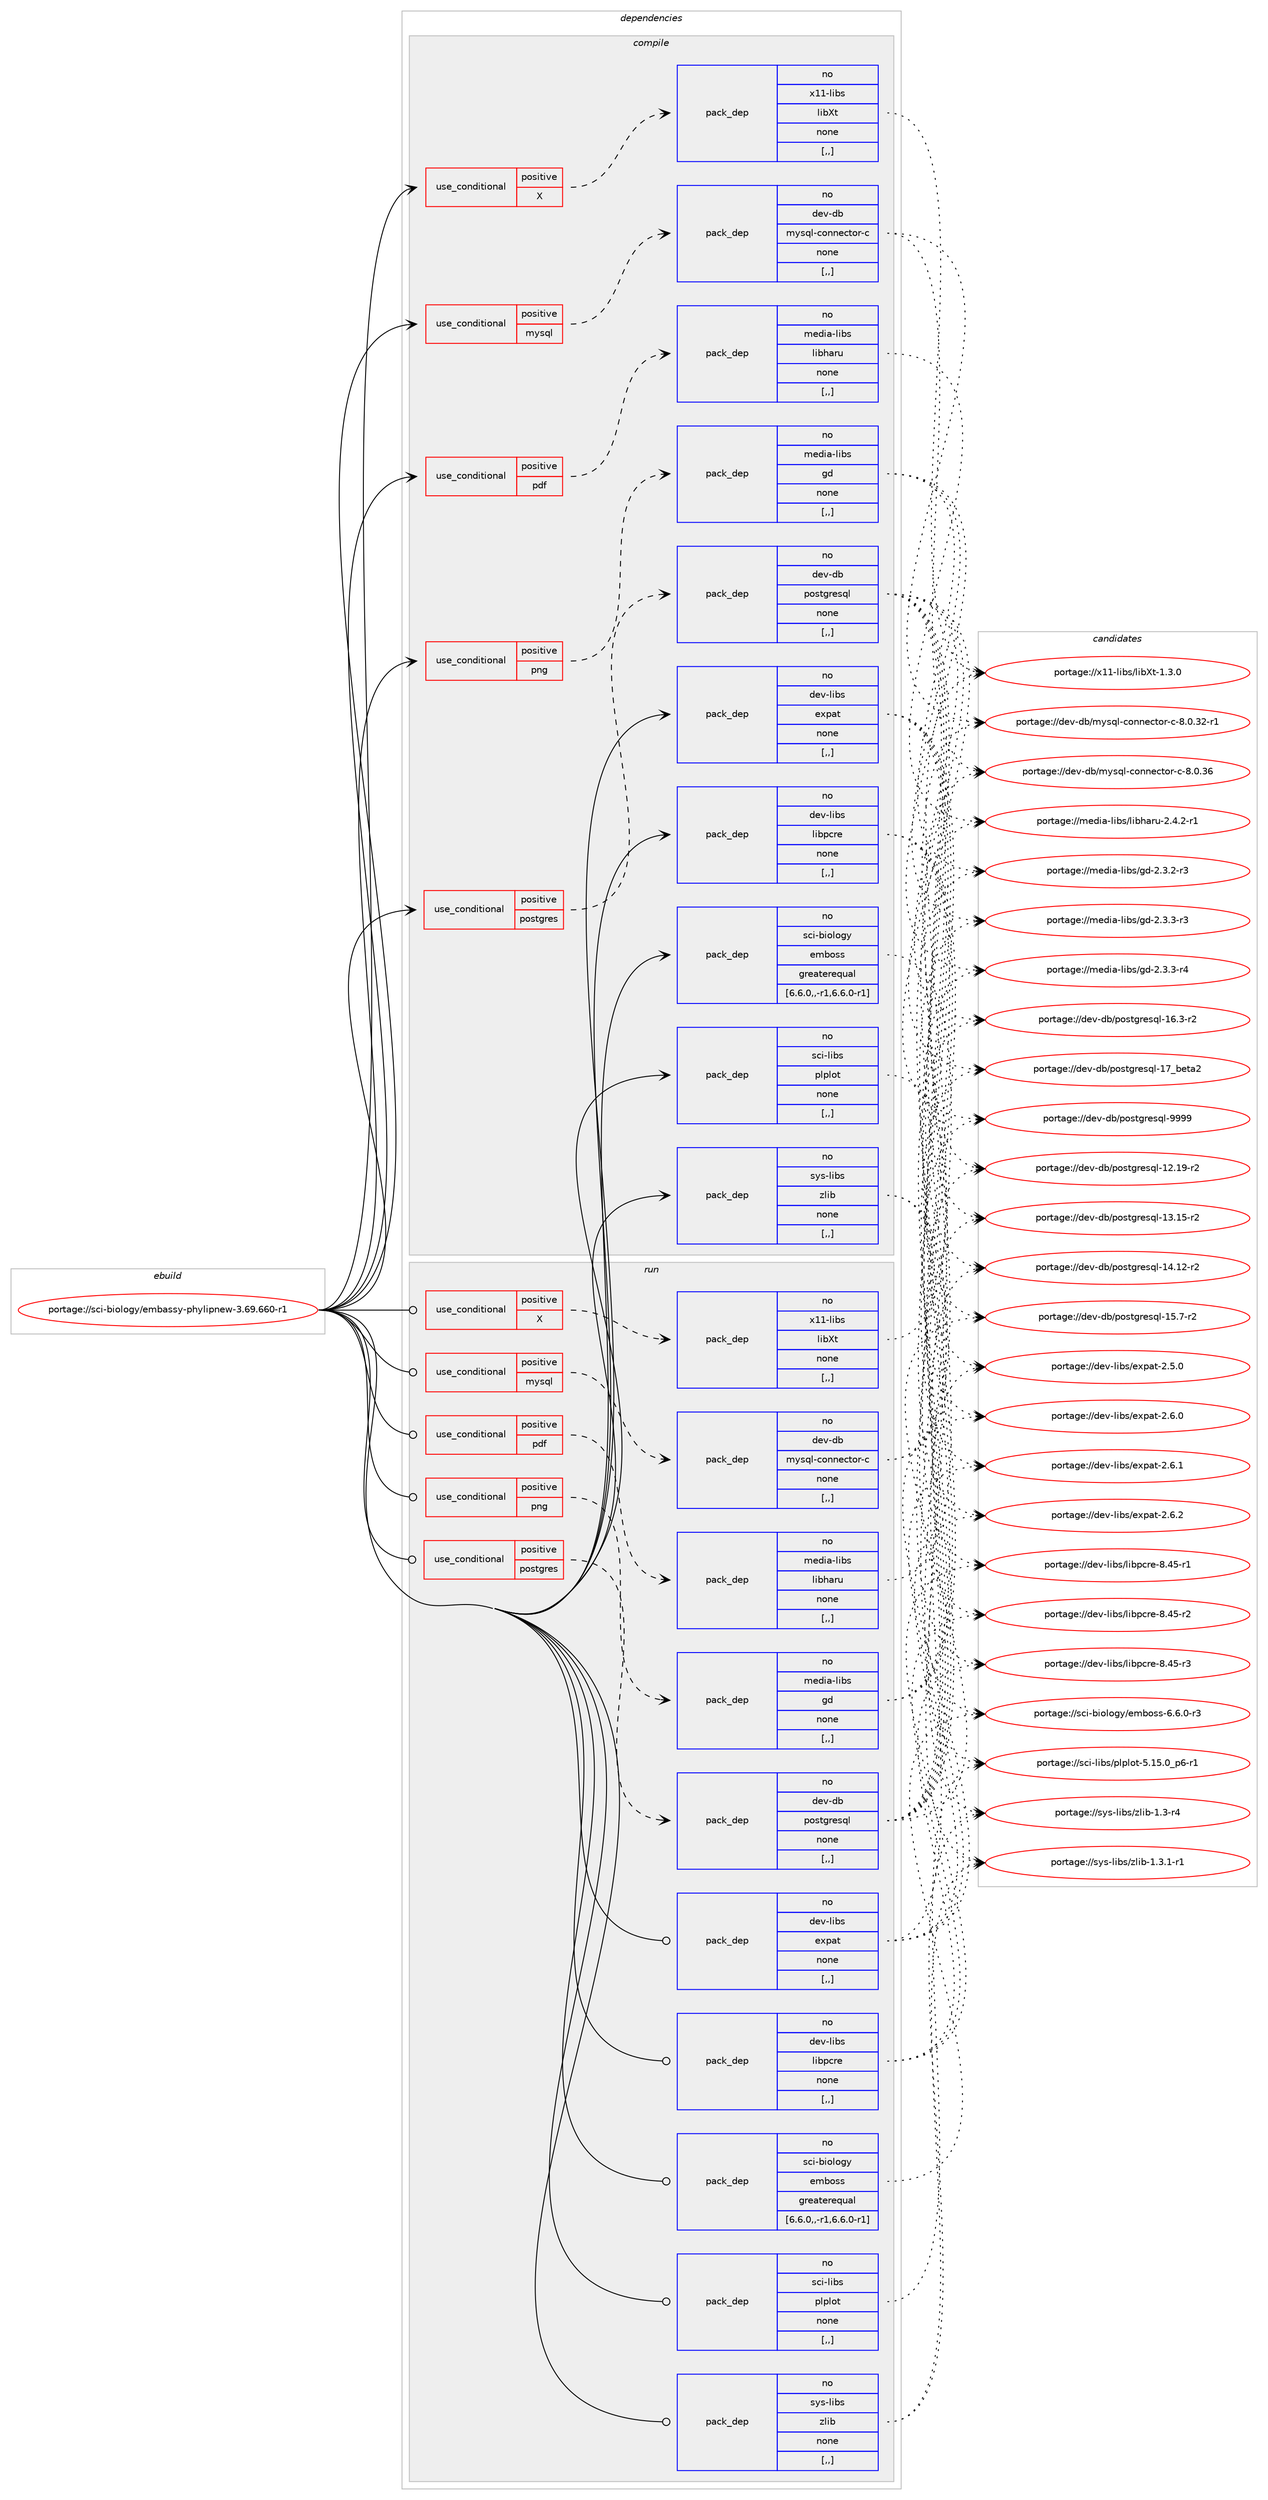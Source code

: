 digraph prolog {

# *************
# Graph options
# *************

newrank=true;
concentrate=true;
compound=true;
graph [rankdir=LR,fontname=Helvetica,fontsize=10,ranksep=1.5];#, ranksep=2.5, nodesep=0.2];
edge  [arrowhead=vee];
node  [fontname=Helvetica,fontsize=10];

# **********
# The ebuild
# **********

subgraph cluster_leftcol {
color=gray;
rank=same;
label=<<i>ebuild</i>>;
id [label="portage://sci-biology/embassy-phylipnew-3.69.660-r1", color=red, width=4, href="../sci-biology/embassy-phylipnew-3.69.660-r1.svg"];
}

# ****************
# The dependencies
# ****************

subgraph cluster_midcol {
color=gray;
label=<<i>dependencies</i>>;
subgraph cluster_compile {
fillcolor="#eeeeee";
style=filled;
label=<<i>compile</i>>;
subgraph cond101476 {
dependency383505 [label=<<TABLE BORDER="0" CELLBORDER="1" CELLSPACING="0" CELLPADDING="4"><TR><TD ROWSPAN="3" CELLPADDING="10">use_conditional</TD></TR><TR><TD>positive</TD></TR><TR><TD>X</TD></TR></TABLE>>, shape=none, color=red];
subgraph pack279278 {
dependency383506 [label=<<TABLE BORDER="0" CELLBORDER="1" CELLSPACING="0" CELLPADDING="4" WIDTH="220"><TR><TD ROWSPAN="6" CELLPADDING="30">pack_dep</TD></TR><TR><TD WIDTH="110">no</TD></TR><TR><TD>x11-libs</TD></TR><TR><TD>libXt</TD></TR><TR><TD>none</TD></TR><TR><TD>[,,]</TD></TR></TABLE>>, shape=none, color=blue];
}
dependency383505:e -> dependency383506:w [weight=20,style="dashed",arrowhead="vee"];
}
id:e -> dependency383505:w [weight=20,style="solid",arrowhead="vee"];
subgraph cond101477 {
dependency383507 [label=<<TABLE BORDER="0" CELLBORDER="1" CELLSPACING="0" CELLPADDING="4"><TR><TD ROWSPAN="3" CELLPADDING="10">use_conditional</TD></TR><TR><TD>positive</TD></TR><TR><TD>mysql</TD></TR></TABLE>>, shape=none, color=red];
subgraph pack279279 {
dependency383508 [label=<<TABLE BORDER="0" CELLBORDER="1" CELLSPACING="0" CELLPADDING="4" WIDTH="220"><TR><TD ROWSPAN="6" CELLPADDING="30">pack_dep</TD></TR><TR><TD WIDTH="110">no</TD></TR><TR><TD>dev-db</TD></TR><TR><TD>mysql-connector-c</TD></TR><TR><TD>none</TD></TR><TR><TD>[,,]</TD></TR></TABLE>>, shape=none, color=blue];
}
dependency383507:e -> dependency383508:w [weight=20,style="dashed",arrowhead="vee"];
}
id:e -> dependency383507:w [weight=20,style="solid",arrowhead="vee"];
subgraph cond101478 {
dependency383509 [label=<<TABLE BORDER="0" CELLBORDER="1" CELLSPACING="0" CELLPADDING="4"><TR><TD ROWSPAN="3" CELLPADDING="10">use_conditional</TD></TR><TR><TD>positive</TD></TR><TR><TD>pdf</TD></TR></TABLE>>, shape=none, color=red];
subgraph pack279280 {
dependency383510 [label=<<TABLE BORDER="0" CELLBORDER="1" CELLSPACING="0" CELLPADDING="4" WIDTH="220"><TR><TD ROWSPAN="6" CELLPADDING="30">pack_dep</TD></TR><TR><TD WIDTH="110">no</TD></TR><TR><TD>media-libs</TD></TR><TR><TD>libharu</TD></TR><TR><TD>none</TD></TR><TR><TD>[,,]</TD></TR></TABLE>>, shape=none, color=blue];
}
dependency383509:e -> dependency383510:w [weight=20,style="dashed",arrowhead="vee"];
}
id:e -> dependency383509:w [weight=20,style="solid",arrowhead="vee"];
subgraph cond101479 {
dependency383511 [label=<<TABLE BORDER="0" CELLBORDER="1" CELLSPACING="0" CELLPADDING="4"><TR><TD ROWSPAN="3" CELLPADDING="10">use_conditional</TD></TR><TR><TD>positive</TD></TR><TR><TD>png</TD></TR></TABLE>>, shape=none, color=red];
subgraph pack279281 {
dependency383512 [label=<<TABLE BORDER="0" CELLBORDER="1" CELLSPACING="0" CELLPADDING="4" WIDTH="220"><TR><TD ROWSPAN="6" CELLPADDING="30">pack_dep</TD></TR><TR><TD WIDTH="110">no</TD></TR><TR><TD>media-libs</TD></TR><TR><TD>gd</TD></TR><TR><TD>none</TD></TR><TR><TD>[,,]</TD></TR></TABLE>>, shape=none, color=blue];
}
dependency383511:e -> dependency383512:w [weight=20,style="dashed",arrowhead="vee"];
}
id:e -> dependency383511:w [weight=20,style="solid",arrowhead="vee"];
subgraph cond101480 {
dependency383513 [label=<<TABLE BORDER="0" CELLBORDER="1" CELLSPACING="0" CELLPADDING="4"><TR><TD ROWSPAN="3" CELLPADDING="10">use_conditional</TD></TR><TR><TD>positive</TD></TR><TR><TD>postgres</TD></TR></TABLE>>, shape=none, color=red];
subgraph pack279282 {
dependency383514 [label=<<TABLE BORDER="0" CELLBORDER="1" CELLSPACING="0" CELLPADDING="4" WIDTH="220"><TR><TD ROWSPAN="6" CELLPADDING="30">pack_dep</TD></TR><TR><TD WIDTH="110">no</TD></TR><TR><TD>dev-db</TD></TR><TR><TD>postgresql</TD></TR><TR><TD>none</TD></TR><TR><TD>[,,]</TD></TR></TABLE>>, shape=none, color=blue];
}
dependency383513:e -> dependency383514:w [weight=20,style="dashed",arrowhead="vee"];
}
id:e -> dependency383513:w [weight=20,style="solid",arrowhead="vee"];
subgraph pack279283 {
dependency383515 [label=<<TABLE BORDER="0" CELLBORDER="1" CELLSPACING="0" CELLPADDING="4" WIDTH="220"><TR><TD ROWSPAN="6" CELLPADDING="30">pack_dep</TD></TR><TR><TD WIDTH="110">no</TD></TR><TR><TD>dev-libs</TD></TR><TR><TD>expat</TD></TR><TR><TD>none</TD></TR><TR><TD>[,,]</TD></TR></TABLE>>, shape=none, color=blue];
}
id:e -> dependency383515:w [weight=20,style="solid",arrowhead="vee"];
subgraph pack279284 {
dependency383516 [label=<<TABLE BORDER="0" CELLBORDER="1" CELLSPACING="0" CELLPADDING="4" WIDTH="220"><TR><TD ROWSPAN="6" CELLPADDING="30">pack_dep</TD></TR><TR><TD WIDTH="110">no</TD></TR><TR><TD>dev-libs</TD></TR><TR><TD>libpcre</TD></TR><TR><TD>none</TD></TR><TR><TD>[,,]</TD></TR></TABLE>>, shape=none, color=blue];
}
id:e -> dependency383516:w [weight=20,style="solid",arrowhead="vee"];
subgraph pack279285 {
dependency383517 [label=<<TABLE BORDER="0" CELLBORDER="1" CELLSPACING="0" CELLPADDING="4" WIDTH="220"><TR><TD ROWSPAN="6" CELLPADDING="30">pack_dep</TD></TR><TR><TD WIDTH="110">no</TD></TR><TR><TD>sci-biology</TD></TR><TR><TD>emboss</TD></TR><TR><TD>greaterequal</TD></TR><TR><TD>[6.6.0,,-r1,6.6.0-r1]</TD></TR></TABLE>>, shape=none, color=blue];
}
id:e -> dependency383517:w [weight=20,style="solid",arrowhead="vee"];
subgraph pack279286 {
dependency383518 [label=<<TABLE BORDER="0" CELLBORDER="1" CELLSPACING="0" CELLPADDING="4" WIDTH="220"><TR><TD ROWSPAN="6" CELLPADDING="30">pack_dep</TD></TR><TR><TD WIDTH="110">no</TD></TR><TR><TD>sci-libs</TD></TR><TR><TD>plplot</TD></TR><TR><TD>none</TD></TR><TR><TD>[,,]</TD></TR></TABLE>>, shape=none, color=blue];
}
id:e -> dependency383518:w [weight=20,style="solid",arrowhead="vee"];
subgraph pack279287 {
dependency383519 [label=<<TABLE BORDER="0" CELLBORDER="1" CELLSPACING="0" CELLPADDING="4" WIDTH="220"><TR><TD ROWSPAN="6" CELLPADDING="30">pack_dep</TD></TR><TR><TD WIDTH="110">no</TD></TR><TR><TD>sys-libs</TD></TR><TR><TD>zlib</TD></TR><TR><TD>none</TD></TR><TR><TD>[,,]</TD></TR></TABLE>>, shape=none, color=blue];
}
id:e -> dependency383519:w [weight=20,style="solid",arrowhead="vee"];
}
subgraph cluster_compileandrun {
fillcolor="#eeeeee";
style=filled;
label=<<i>compile and run</i>>;
}
subgraph cluster_run {
fillcolor="#eeeeee";
style=filled;
label=<<i>run</i>>;
subgraph cond101481 {
dependency383520 [label=<<TABLE BORDER="0" CELLBORDER="1" CELLSPACING="0" CELLPADDING="4"><TR><TD ROWSPAN="3" CELLPADDING="10">use_conditional</TD></TR><TR><TD>positive</TD></TR><TR><TD>X</TD></TR></TABLE>>, shape=none, color=red];
subgraph pack279288 {
dependency383521 [label=<<TABLE BORDER="0" CELLBORDER="1" CELLSPACING="0" CELLPADDING="4" WIDTH="220"><TR><TD ROWSPAN="6" CELLPADDING="30">pack_dep</TD></TR><TR><TD WIDTH="110">no</TD></TR><TR><TD>x11-libs</TD></TR><TR><TD>libXt</TD></TR><TR><TD>none</TD></TR><TR><TD>[,,]</TD></TR></TABLE>>, shape=none, color=blue];
}
dependency383520:e -> dependency383521:w [weight=20,style="dashed",arrowhead="vee"];
}
id:e -> dependency383520:w [weight=20,style="solid",arrowhead="odot"];
subgraph cond101482 {
dependency383522 [label=<<TABLE BORDER="0" CELLBORDER="1" CELLSPACING="0" CELLPADDING="4"><TR><TD ROWSPAN="3" CELLPADDING="10">use_conditional</TD></TR><TR><TD>positive</TD></TR><TR><TD>mysql</TD></TR></TABLE>>, shape=none, color=red];
subgraph pack279289 {
dependency383523 [label=<<TABLE BORDER="0" CELLBORDER="1" CELLSPACING="0" CELLPADDING="4" WIDTH="220"><TR><TD ROWSPAN="6" CELLPADDING="30">pack_dep</TD></TR><TR><TD WIDTH="110">no</TD></TR><TR><TD>dev-db</TD></TR><TR><TD>mysql-connector-c</TD></TR><TR><TD>none</TD></TR><TR><TD>[,,]</TD></TR></TABLE>>, shape=none, color=blue];
}
dependency383522:e -> dependency383523:w [weight=20,style="dashed",arrowhead="vee"];
}
id:e -> dependency383522:w [weight=20,style="solid",arrowhead="odot"];
subgraph cond101483 {
dependency383524 [label=<<TABLE BORDER="0" CELLBORDER="1" CELLSPACING="0" CELLPADDING="4"><TR><TD ROWSPAN="3" CELLPADDING="10">use_conditional</TD></TR><TR><TD>positive</TD></TR><TR><TD>pdf</TD></TR></TABLE>>, shape=none, color=red];
subgraph pack279290 {
dependency383525 [label=<<TABLE BORDER="0" CELLBORDER="1" CELLSPACING="0" CELLPADDING="4" WIDTH="220"><TR><TD ROWSPAN="6" CELLPADDING="30">pack_dep</TD></TR><TR><TD WIDTH="110">no</TD></TR><TR><TD>media-libs</TD></TR><TR><TD>libharu</TD></TR><TR><TD>none</TD></TR><TR><TD>[,,]</TD></TR></TABLE>>, shape=none, color=blue];
}
dependency383524:e -> dependency383525:w [weight=20,style="dashed",arrowhead="vee"];
}
id:e -> dependency383524:w [weight=20,style="solid",arrowhead="odot"];
subgraph cond101484 {
dependency383526 [label=<<TABLE BORDER="0" CELLBORDER="1" CELLSPACING="0" CELLPADDING="4"><TR><TD ROWSPAN="3" CELLPADDING="10">use_conditional</TD></TR><TR><TD>positive</TD></TR><TR><TD>png</TD></TR></TABLE>>, shape=none, color=red];
subgraph pack279291 {
dependency383527 [label=<<TABLE BORDER="0" CELLBORDER="1" CELLSPACING="0" CELLPADDING="4" WIDTH="220"><TR><TD ROWSPAN="6" CELLPADDING="30">pack_dep</TD></TR><TR><TD WIDTH="110">no</TD></TR><TR><TD>media-libs</TD></TR><TR><TD>gd</TD></TR><TR><TD>none</TD></TR><TR><TD>[,,]</TD></TR></TABLE>>, shape=none, color=blue];
}
dependency383526:e -> dependency383527:w [weight=20,style="dashed",arrowhead="vee"];
}
id:e -> dependency383526:w [weight=20,style="solid",arrowhead="odot"];
subgraph cond101485 {
dependency383528 [label=<<TABLE BORDER="0" CELLBORDER="1" CELLSPACING="0" CELLPADDING="4"><TR><TD ROWSPAN="3" CELLPADDING="10">use_conditional</TD></TR><TR><TD>positive</TD></TR><TR><TD>postgres</TD></TR></TABLE>>, shape=none, color=red];
subgraph pack279292 {
dependency383529 [label=<<TABLE BORDER="0" CELLBORDER="1" CELLSPACING="0" CELLPADDING="4" WIDTH="220"><TR><TD ROWSPAN="6" CELLPADDING="30">pack_dep</TD></TR><TR><TD WIDTH="110">no</TD></TR><TR><TD>dev-db</TD></TR><TR><TD>postgresql</TD></TR><TR><TD>none</TD></TR><TR><TD>[,,]</TD></TR></TABLE>>, shape=none, color=blue];
}
dependency383528:e -> dependency383529:w [weight=20,style="dashed",arrowhead="vee"];
}
id:e -> dependency383528:w [weight=20,style="solid",arrowhead="odot"];
subgraph pack279293 {
dependency383530 [label=<<TABLE BORDER="0" CELLBORDER="1" CELLSPACING="0" CELLPADDING="4" WIDTH="220"><TR><TD ROWSPAN="6" CELLPADDING="30">pack_dep</TD></TR><TR><TD WIDTH="110">no</TD></TR><TR><TD>dev-libs</TD></TR><TR><TD>expat</TD></TR><TR><TD>none</TD></TR><TR><TD>[,,]</TD></TR></TABLE>>, shape=none, color=blue];
}
id:e -> dependency383530:w [weight=20,style="solid",arrowhead="odot"];
subgraph pack279294 {
dependency383531 [label=<<TABLE BORDER="0" CELLBORDER="1" CELLSPACING="0" CELLPADDING="4" WIDTH="220"><TR><TD ROWSPAN="6" CELLPADDING="30">pack_dep</TD></TR><TR><TD WIDTH="110">no</TD></TR><TR><TD>dev-libs</TD></TR><TR><TD>libpcre</TD></TR><TR><TD>none</TD></TR><TR><TD>[,,]</TD></TR></TABLE>>, shape=none, color=blue];
}
id:e -> dependency383531:w [weight=20,style="solid",arrowhead="odot"];
subgraph pack279295 {
dependency383532 [label=<<TABLE BORDER="0" CELLBORDER="1" CELLSPACING="0" CELLPADDING="4" WIDTH="220"><TR><TD ROWSPAN="6" CELLPADDING="30">pack_dep</TD></TR><TR><TD WIDTH="110">no</TD></TR><TR><TD>sci-biology</TD></TR><TR><TD>emboss</TD></TR><TR><TD>greaterequal</TD></TR><TR><TD>[6.6.0,,-r1,6.6.0-r1]</TD></TR></TABLE>>, shape=none, color=blue];
}
id:e -> dependency383532:w [weight=20,style="solid",arrowhead="odot"];
subgraph pack279296 {
dependency383533 [label=<<TABLE BORDER="0" CELLBORDER="1" CELLSPACING="0" CELLPADDING="4" WIDTH="220"><TR><TD ROWSPAN="6" CELLPADDING="30">pack_dep</TD></TR><TR><TD WIDTH="110">no</TD></TR><TR><TD>sci-libs</TD></TR><TR><TD>plplot</TD></TR><TR><TD>none</TD></TR><TR><TD>[,,]</TD></TR></TABLE>>, shape=none, color=blue];
}
id:e -> dependency383533:w [weight=20,style="solid",arrowhead="odot"];
subgraph pack279297 {
dependency383534 [label=<<TABLE BORDER="0" CELLBORDER="1" CELLSPACING="0" CELLPADDING="4" WIDTH="220"><TR><TD ROWSPAN="6" CELLPADDING="30">pack_dep</TD></TR><TR><TD WIDTH="110">no</TD></TR><TR><TD>sys-libs</TD></TR><TR><TD>zlib</TD></TR><TR><TD>none</TD></TR><TR><TD>[,,]</TD></TR></TABLE>>, shape=none, color=blue];
}
id:e -> dependency383534:w [weight=20,style="solid",arrowhead="odot"];
}
}

# **************
# The candidates
# **************

subgraph cluster_choices {
rank=same;
color=gray;
label=<<i>candidates</i>>;

subgraph choice279278 {
color=black;
nodesep=1;
choice12049494510810598115471081059888116454946514648 [label="portage://x11-libs/libXt-1.3.0", color=red, width=4,href="../x11-libs/libXt-1.3.0.svg"];
dependency383506:e -> choice12049494510810598115471081059888116454946514648:w [style=dotted,weight="100"];
}
subgraph choice279279 {
color=black;
nodesep=1;
choice1001011184510098471091211151131084599111110110101991161111144599455646484651504511449 [label="portage://dev-db/mysql-connector-c-8.0.32-r1", color=red, width=4,href="../dev-db/mysql-connector-c-8.0.32-r1.svg"];
choice100101118451009847109121115113108459911111011010199116111114459945564648465154 [label="portage://dev-db/mysql-connector-c-8.0.36", color=red, width=4,href="../dev-db/mysql-connector-c-8.0.36.svg"];
dependency383508:e -> choice1001011184510098471091211151131084599111110110101991161111144599455646484651504511449:w [style=dotted,weight="100"];
dependency383508:e -> choice100101118451009847109121115113108459911111011010199116111114459945564648465154:w [style=dotted,weight="100"];
}
subgraph choice279280 {
color=black;
nodesep=1;
choice1091011001059745108105981154710810598104971141174550465246504511449 [label="portage://media-libs/libharu-2.4.2-r1", color=red, width=4,href="../media-libs/libharu-2.4.2-r1.svg"];
dependency383510:e -> choice1091011001059745108105981154710810598104971141174550465246504511449:w [style=dotted,weight="100"];
}
subgraph choice279281 {
color=black;
nodesep=1;
choice109101100105974510810598115471031004550465146504511451 [label="portage://media-libs/gd-2.3.2-r3", color=red, width=4,href="../media-libs/gd-2.3.2-r3.svg"];
choice109101100105974510810598115471031004550465146514511451 [label="portage://media-libs/gd-2.3.3-r3", color=red, width=4,href="../media-libs/gd-2.3.3-r3.svg"];
choice109101100105974510810598115471031004550465146514511452 [label="portage://media-libs/gd-2.3.3-r4", color=red, width=4,href="../media-libs/gd-2.3.3-r4.svg"];
dependency383512:e -> choice109101100105974510810598115471031004550465146504511451:w [style=dotted,weight="100"];
dependency383512:e -> choice109101100105974510810598115471031004550465146514511451:w [style=dotted,weight="100"];
dependency383512:e -> choice109101100105974510810598115471031004550465146514511452:w [style=dotted,weight="100"];
}
subgraph choice279282 {
color=black;
nodesep=1;
choice1001011184510098471121111151161031141011151131084549504649574511450 [label="portage://dev-db/postgresql-12.19-r2", color=red, width=4,href="../dev-db/postgresql-12.19-r2.svg"];
choice1001011184510098471121111151161031141011151131084549514649534511450 [label="portage://dev-db/postgresql-13.15-r2", color=red, width=4,href="../dev-db/postgresql-13.15-r2.svg"];
choice1001011184510098471121111151161031141011151131084549524649504511450 [label="portage://dev-db/postgresql-14.12-r2", color=red, width=4,href="../dev-db/postgresql-14.12-r2.svg"];
choice10010111845100984711211111511610311410111511310845495346554511450 [label="portage://dev-db/postgresql-15.7-r2", color=red, width=4,href="../dev-db/postgresql-15.7-r2.svg"];
choice10010111845100984711211111511610311410111511310845495446514511450 [label="portage://dev-db/postgresql-16.3-r2", color=red, width=4,href="../dev-db/postgresql-16.3-r2.svg"];
choice10010111845100984711211111511610311410111511310845495595981011169750 [label="portage://dev-db/postgresql-17_beta2", color=red, width=4,href="../dev-db/postgresql-17_beta2.svg"];
choice1001011184510098471121111151161031141011151131084557575757 [label="portage://dev-db/postgresql-9999", color=red, width=4,href="../dev-db/postgresql-9999.svg"];
dependency383514:e -> choice1001011184510098471121111151161031141011151131084549504649574511450:w [style=dotted,weight="100"];
dependency383514:e -> choice1001011184510098471121111151161031141011151131084549514649534511450:w [style=dotted,weight="100"];
dependency383514:e -> choice1001011184510098471121111151161031141011151131084549524649504511450:w [style=dotted,weight="100"];
dependency383514:e -> choice10010111845100984711211111511610311410111511310845495346554511450:w [style=dotted,weight="100"];
dependency383514:e -> choice10010111845100984711211111511610311410111511310845495446514511450:w [style=dotted,weight="100"];
dependency383514:e -> choice10010111845100984711211111511610311410111511310845495595981011169750:w [style=dotted,weight="100"];
dependency383514:e -> choice1001011184510098471121111151161031141011151131084557575757:w [style=dotted,weight="100"];
}
subgraph choice279283 {
color=black;
nodesep=1;
choice10010111845108105981154710112011297116455046534648 [label="portage://dev-libs/expat-2.5.0", color=red, width=4,href="../dev-libs/expat-2.5.0.svg"];
choice10010111845108105981154710112011297116455046544648 [label="portage://dev-libs/expat-2.6.0", color=red, width=4,href="../dev-libs/expat-2.6.0.svg"];
choice10010111845108105981154710112011297116455046544649 [label="portage://dev-libs/expat-2.6.1", color=red, width=4,href="../dev-libs/expat-2.6.1.svg"];
choice10010111845108105981154710112011297116455046544650 [label="portage://dev-libs/expat-2.6.2", color=red, width=4,href="../dev-libs/expat-2.6.2.svg"];
dependency383515:e -> choice10010111845108105981154710112011297116455046534648:w [style=dotted,weight="100"];
dependency383515:e -> choice10010111845108105981154710112011297116455046544648:w [style=dotted,weight="100"];
dependency383515:e -> choice10010111845108105981154710112011297116455046544649:w [style=dotted,weight="100"];
dependency383515:e -> choice10010111845108105981154710112011297116455046544650:w [style=dotted,weight="100"];
}
subgraph choice279284 {
color=black;
nodesep=1;
choice100101118451081059811547108105981129911410145564652534511449 [label="portage://dev-libs/libpcre-8.45-r1", color=red, width=4,href="../dev-libs/libpcre-8.45-r1.svg"];
choice100101118451081059811547108105981129911410145564652534511450 [label="portage://dev-libs/libpcre-8.45-r2", color=red, width=4,href="../dev-libs/libpcre-8.45-r2.svg"];
choice100101118451081059811547108105981129911410145564652534511451 [label="portage://dev-libs/libpcre-8.45-r3", color=red, width=4,href="../dev-libs/libpcre-8.45-r3.svg"];
dependency383516:e -> choice100101118451081059811547108105981129911410145564652534511449:w [style=dotted,weight="100"];
dependency383516:e -> choice100101118451081059811547108105981129911410145564652534511450:w [style=dotted,weight="100"];
dependency383516:e -> choice100101118451081059811547108105981129911410145564652534511451:w [style=dotted,weight="100"];
}
subgraph choice279285 {
color=black;
nodesep=1;
choice11599105459810511110811110312147101109981111151154554465446484511451 [label="portage://sci-biology/emboss-6.6.0-r3", color=red, width=4,href="../sci-biology/emboss-6.6.0-r3.svg"];
dependency383517:e -> choice11599105459810511110811110312147101109981111151154554465446484511451:w [style=dotted,weight="100"];
}
subgraph choice279286 {
color=black;
nodesep=1;
choice115991054510810598115471121081121081111164553464953464895112544511449 [label="portage://sci-libs/plplot-5.15.0_p6-r1", color=red, width=4,href="../sci-libs/plplot-5.15.0_p6-r1.svg"];
dependency383518:e -> choice115991054510810598115471121081121081111164553464953464895112544511449:w [style=dotted,weight="100"];
}
subgraph choice279287 {
color=black;
nodesep=1;
choice11512111545108105981154712210810598454946514511452 [label="portage://sys-libs/zlib-1.3-r4", color=red, width=4,href="../sys-libs/zlib-1.3-r4.svg"];
choice115121115451081059811547122108105984549465146494511449 [label="portage://sys-libs/zlib-1.3.1-r1", color=red, width=4,href="../sys-libs/zlib-1.3.1-r1.svg"];
dependency383519:e -> choice11512111545108105981154712210810598454946514511452:w [style=dotted,weight="100"];
dependency383519:e -> choice115121115451081059811547122108105984549465146494511449:w [style=dotted,weight="100"];
}
subgraph choice279288 {
color=black;
nodesep=1;
choice12049494510810598115471081059888116454946514648 [label="portage://x11-libs/libXt-1.3.0", color=red, width=4,href="../x11-libs/libXt-1.3.0.svg"];
dependency383521:e -> choice12049494510810598115471081059888116454946514648:w [style=dotted,weight="100"];
}
subgraph choice279289 {
color=black;
nodesep=1;
choice1001011184510098471091211151131084599111110110101991161111144599455646484651504511449 [label="portage://dev-db/mysql-connector-c-8.0.32-r1", color=red, width=4,href="../dev-db/mysql-connector-c-8.0.32-r1.svg"];
choice100101118451009847109121115113108459911111011010199116111114459945564648465154 [label="portage://dev-db/mysql-connector-c-8.0.36", color=red, width=4,href="../dev-db/mysql-connector-c-8.0.36.svg"];
dependency383523:e -> choice1001011184510098471091211151131084599111110110101991161111144599455646484651504511449:w [style=dotted,weight="100"];
dependency383523:e -> choice100101118451009847109121115113108459911111011010199116111114459945564648465154:w [style=dotted,weight="100"];
}
subgraph choice279290 {
color=black;
nodesep=1;
choice1091011001059745108105981154710810598104971141174550465246504511449 [label="portage://media-libs/libharu-2.4.2-r1", color=red, width=4,href="../media-libs/libharu-2.4.2-r1.svg"];
dependency383525:e -> choice1091011001059745108105981154710810598104971141174550465246504511449:w [style=dotted,weight="100"];
}
subgraph choice279291 {
color=black;
nodesep=1;
choice109101100105974510810598115471031004550465146504511451 [label="portage://media-libs/gd-2.3.2-r3", color=red, width=4,href="../media-libs/gd-2.3.2-r3.svg"];
choice109101100105974510810598115471031004550465146514511451 [label="portage://media-libs/gd-2.3.3-r3", color=red, width=4,href="../media-libs/gd-2.3.3-r3.svg"];
choice109101100105974510810598115471031004550465146514511452 [label="portage://media-libs/gd-2.3.3-r4", color=red, width=4,href="../media-libs/gd-2.3.3-r4.svg"];
dependency383527:e -> choice109101100105974510810598115471031004550465146504511451:w [style=dotted,weight="100"];
dependency383527:e -> choice109101100105974510810598115471031004550465146514511451:w [style=dotted,weight="100"];
dependency383527:e -> choice109101100105974510810598115471031004550465146514511452:w [style=dotted,weight="100"];
}
subgraph choice279292 {
color=black;
nodesep=1;
choice1001011184510098471121111151161031141011151131084549504649574511450 [label="portage://dev-db/postgresql-12.19-r2", color=red, width=4,href="../dev-db/postgresql-12.19-r2.svg"];
choice1001011184510098471121111151161031141011151131084549514649534511450 [label="portage://dev-db/postgresql-13.15-r2", color=red, width=4,href="../dev-db/postgresql-13.15-r2.svg"];
choice1001011184510098471121111151161031141011151131084549524649504511450 [label="portage://dev-db/postgresql-14.12-r2", color=red, width=4,href="../dev-db/postgresql-14.12-r2.svg"];
choice10010111845100984711211111511610311410111511310845495346554511450 [label="portage://dev-db/postgresql-15.7-r2", color=red, width=4,href="../dev-db/postgresql-15.7-r2.svg"];
choice10010111845100984711211111511610311410111511310845495446514511450 [label="portage://dev-db/postgresql-16.3-r2", color=red, width=4,href="../dev-db/postgresql-16.3-r2.svg"];
choice10010111845100984711211111511610311410111511310845495595981011169750 [label="portage://dev-db/postgresql-17_beta2", color=red, width=4,href="../dev-db/postgresql-17_beta2.svg"];
choice1001011184510098471121111151161031141011151131084557575757 [label="portage://dev-db/postgresql-9999", color=red, width=4,href="../dev-db/postgresql-9999.svg"];
dependency383529:e -> choice1001011184510098471121111151161031141011151131084549504649574511450:w [style=dotted,weight="100"];
dependency383529:e -> choice1001011184510098471121111151161031141011151131084549514649534511450:w [style=dotted,weight="100"];
dependency383529:e -> choice1001011184510098471121111151161031141011151131084549524649504511450:w [style=dotted,weight="100"];
dependency383529:e -> choice10010111845100984711211111511610311410111511310845495346554511450:w [style=dotted,weight="100"];
dependency383529:e -> choice10010111845100984711211111511610311410111511310845495446514511450:w [style=dotted,weight="100"];
dependency383529:e -> choice10010111845100984711211111511610311410111511310845495595981011169750:w [style=dotted,weight="100"];
dependency383529:e -> choice1001011184510098471121111151161031141011151131084557575757:w [style=dotted,weight="100"];
}
subgraph choice279293 {
color=black;
nodesep=1;
choice10010111845108105981154710112011297116455046534648 [label="portage://dev-libs/expat-2.5.0", color=red, width=4,href="../dev-libs/expat-2.5.0.svg"];
choice10010111845108105981154710112011297116455046544648 [label="portage://dev-libs/expat-2.6.0", color=red, width=4,href="../dev-libs/expat-2.6.0.svg"];
choice10010111845108105981154710112011297116455046544649 [label="portage://dev-libs/expat-2.6.1", color=red, width=4,href="../dev-libs/expat-2.6.1.svg"];
choice10010111845108105981154710112011297116455046544650 [label="portage://dev-libs/expat-2.6.2", color=red, width=4,href="../dev-libs/expat-2.6.2.svg"];
dependency383530:e -> choice10010111845108105981154710112011297116455046534648:w [style=dotted,weight="100"];
dependency383530:e -> choice10010111845108105981154710112011297116455046544648:w [style=dotted,weight="100"];
dependency383530:e -> choice10010111845108105981154710112011297116455046544649:w [style=dotted,weight="100"];
dependency383530:e -> choice10010111845108105981154710112011297116455046544650:w [style=dotted,weight="100"];
}
subgraph choice279294 {
color=black;
nodesep=1;
choice100101118451081059811547108105981129911410145564652534511449 [label="portage://dev-libs/libpcre-8.45-r1", color=red, width=4,href="../dev-libs/libpcre-8.45-r1.svg"];
choice100101118451081059811547108105981129911410145564652534511450 [label="portage://dev-libs/libpcre-8.45-r2", color=red, width=4,href="../dev-libs/libpcre-8.45-r2.svg"];
choice100101118451081059811547108105981129911410145564652534511451 [label="portage://dev-libs/libpcre-8.45-r3", color=red, width=4,href="../dev-libs/libpcre-8.45-r3.svg"];
dependency383531:e -> choice100101118451081059811547108105981129911410145564652534511449:w [style=dotted,weight="100"];
dependency383531:e -> choice100101118451081059811547108105981129911410145564652534511450:w [style=dotted,weight="100"];
dependency383531:e -> choice100101118451081059811547108105981129911410145564652534511451:w [style=dotted,weight="100"];
}
subgraph choice279295 {
color=black;
nodesep=1;
choice11599105459810511110811110312147101109981111151154554465446484511451 [label="portage://sci-biology/emboss-6.6.0-r3", color=red, width=4,href="../sci-biology/emboss-6.6.0-r3.svg"];
dependency383532:e -> choice11599105459810511110811110312147101109981111151154554465446484511451:w [style=dotted,weight="100"];
}
subgraph choice279296 {
color=black;
nodesep=1;
choice115991054510810598115471121081121081111164553464953464895112544511449 [label="portage://sci-libs/plplot-5.15.0_p6-r1", color=red, width=4,href="../sci-libs/plplot-5.15.0_p6-r1.svg"];
dependency383533:e -> choice115991054510810598115471121081121081111164553464953464895112544511449:w [style=dotted,weight="100"];
}
subgraph choice279297 {
color=black;
nodesep=1;
choice11512111545108105981154712210810598454946514511452 [label="portage://sys-libs/zlib-1.3-r4", color=red, width=4,href="../sys-libs/zlib-1.3-r4.svg"];
choice115121115451081059811547122108105984549465146494511449 [label="portage://sys-libs/zlib-1.3.1-r1", color=red, width=4,href="../sys-libs/zlib-1.3.1-r1.svg"];
dependency383534:e -> choice11512111545108105981154712210810598454946514511452:w [style=dotted,weight="100"];
dependency383534:e -> choice115121115451081059811547122108105984549465146494511449:w [style=dotted,weight="100"];
}
}

}
